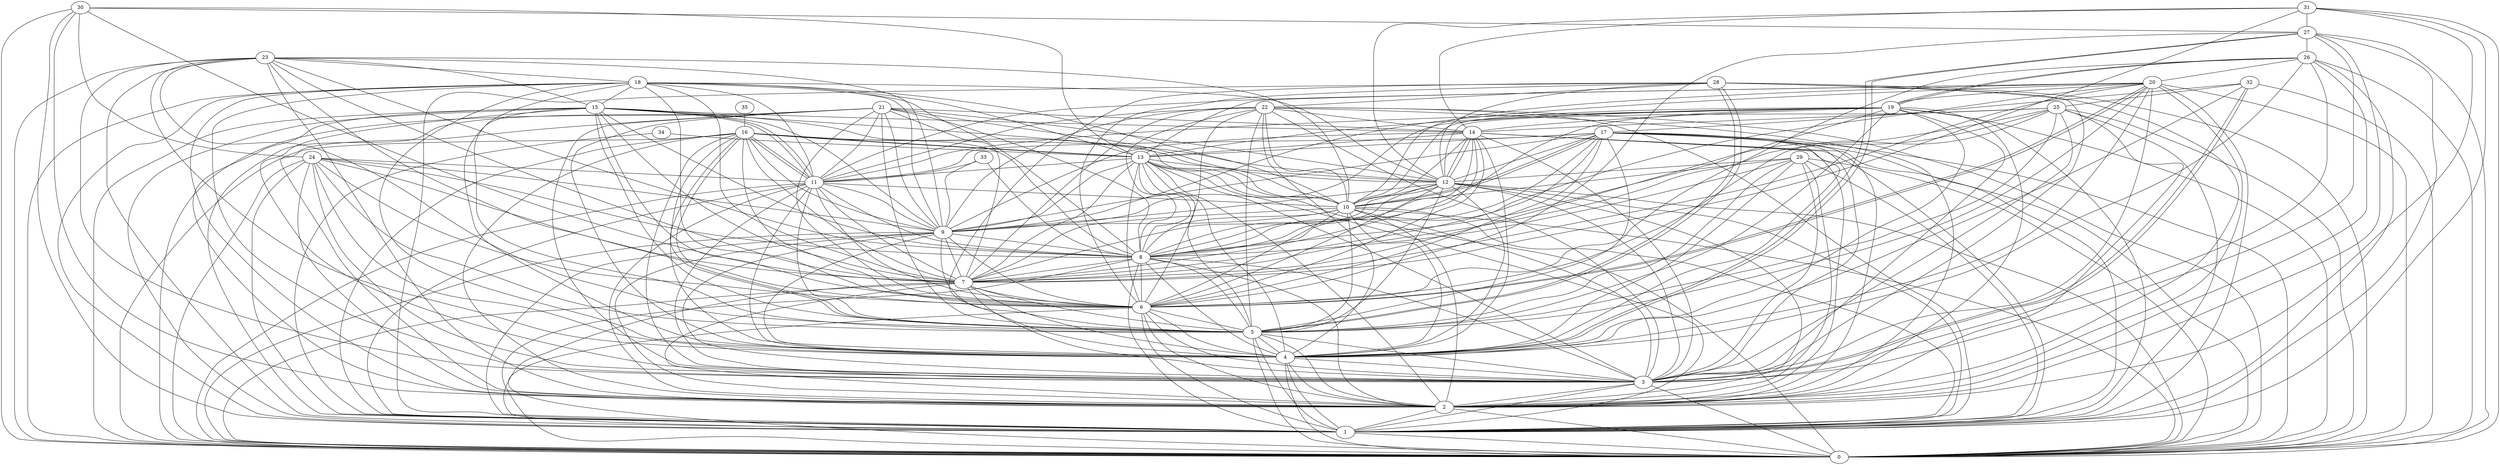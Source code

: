 graph G {
0;
1;
2;
3;
4;
5;
6;
7;
8;
9;
10;
11;
12;
13;
14;
15;
16;
17;
18;
19;
20;
21;
22;
23;
24;
25;
26;
27;
28;
29;
30;
31;
32;
33;
34;
35;
35--16 ;
34--13 ;
34--1 ;
33--11 ;
33--9 ;
33--8 ;
32--25 ;
32--17 ;
32--3 ;
32--3 ;
32--4 ;
32--0 ;
31--14 ;
31--7 ;
31--12 ;
31--27 ;
31--2 ;
31--0 ;
31--1 ;
30--13 ;
30--7 ;
30--24 ;
30--27 ;
30--0 ;
30--2 ;
30--1 ;
29--8 ;
29--5 ;
29--12 ;
29--10 ;
29--3 ;
29--4 ;
29--0 ;
29--1 ;
29--2 ;
28--22 ;
28--12 ;
28--5 ;
28--5 ;
28--2 ;
28--6 ;
28--4 ;
28--0 ;
28--1 ;
28--3 ;
27--26 ;
27--4 ;
27--3 ;
27--2 ;
27--4 ;
27--1 ;
27--0 ;
27--6 ;
26--19 ;
26--4 ;
26--19 ;
26--3 ;
26--20 ;
26--1 ;
26--6 ;
26--2 ;
26--0 ;
25--14 ;
25--12 ;
25--8 ;
25--6 ;
25--3 ;
25--5 ;
25--2 ;
25--1 ;
25--7 ;
25--0 ;
24--11 ;
24--0 ;
24--2 ;
24--3 ;
24--4 ;
24--9 ;
24--5 ;
24--1 ;
24--7 ;
24--6 ;
24--8 ;
23--0 ;
23--15 ;
23--18 ;
23--1 ;
23--3 ;
23--6 ;
23--9 ;
23--10 ;
23--7 ;
23--4 ;
23--5 ;
23--2 ;
23--8 ;
22--11 ;
22--6 ;
22--7 ;
22--10 ;
22--14 ;
22--1 ;
22--0 ;
22--3 ;
22--8 ;
22--4 ;
22--2 ;
22--9 ;
22--5 ;
21--12 ;
21--5 ;
21--14 ;
21--3 ;
21--11 ;
21--2 ;
21--9 ;
21--0 ;
21--1 ;
21--4 ;
21--6 ;
21--7 ;
21--10 ;
21--8 ;
20--0 ;
20--19 ;
20--6 ;
20--6 ;
20--10 ;
20--11 ;
20--9 ;
20--5 ;
20--3 ;
20--1 ;
20--2 ;
20--4 ;
20--13 ;
20--7 ;
20--8 ;
19--14 ;
19--0 ;
19--13 ;
19--7 ;
19--4 ;
19--10 ;
19--3 ;
19--8 ;
19--5 ;
19--2 ;
19--11 ;
19--9 ;
19--1 ;
18--10 ;
18--15 ;
18--8 ;
18--1 ;
18--5 ;
18--6 ;
18--2 ;
18--4 ;
18--0 ;
18--13 ;
18--12 ;
18--3 ;
18--9 ;
18--11 ;
18--7 ;
17--10 ;
17--6 ;
17--10 ;
17--1 ;
17--0 ;
17--7 ;
17--11 ;
17--3 ;
17--13 ;
17--8 ;
17--4 ;
17--12 ;
17--5 ;
17--2 ;
17--9 ;
16--6 ;
16--13 ;
16--5 ;
16--4 ;
16--1 ;
16--13 ;
16--11 ;
16--8 ;
16--9 ;
16--11 ;
16--5 ;
16--7 ;
16--12 ;
16--2 ;
16--0 ;
16--3 ;
15--2 ;
15--12 ;
15--3 ;
15--7 ;
15--5 ;
15--14 ;
15--10 ;
15--11 ;
15--11 ;
15--6 ;
15--9 ;
15--4 ;
15--8 ;
15--0 ;
15--1 ;
14--12 ;
14--12 ;
14--4 ;
14--2 ;
14--0 ;
14--13 ;
14--1 ;
14--3 ;
14--9 ;
14--7 ;
14--10 ;
14--8 ;
14--6 ;
13--8 ;
13--12 ;
13--11 ;
13--0 ;
13--2 ;
13--1 ;
13--10 ;
13--6 ;
13--7 ;
13--3 ;
13--4 ;
13--5 ;
13--9 ;
12--10 ;
12--3 ;
12--0 ;
12--2 ;
12--4 ;
12--1 ;
12--8 ;
12--7 ;
12--6 ;
12--5 ;
12--9 ;
11--9 ;
11--3 ;
11--10 ;
11--6 ;
11--8 ;
11--2 ;
11--0 ;
11--4 ;
11--1 ;
11--7 ;
11--5 ;
10--7 ;
10--9 ;
10--6 ;
10--3 ;
10--8 ;
10--5 ;
10--1 ;
10--2 ;
10--0 ;
10--4 ;
9--6 ;
9--5 ;
9--2 ;
9--7 ;
9--3 ;
9--8 ;
9--0 ;
9--1 ;
9--4 ;
8--1 ;
8--5 ;
8--6 ;
8--2 ;
8--4 ;
8--0 ;
8--3 ;
8--7 ;
7--5 ;
7--2 ;
7--0 ;
7--3 ;
7--6 ;
7--4 ;
7--1 ;
6--0 ;
6--4 ;
6--5 ;
6--1 ;
6--3 ;
6--2 ;
5--1 ;
5--3 ;
5--2 ;
5--4 ;
5--0 ;
4--1 ;
4--3 ;
4--0 ;
4--2 ;
3--0 ;
3--2 ;
3--1 ;
2--0 ;
2--1 ;
1--0 ;
}
